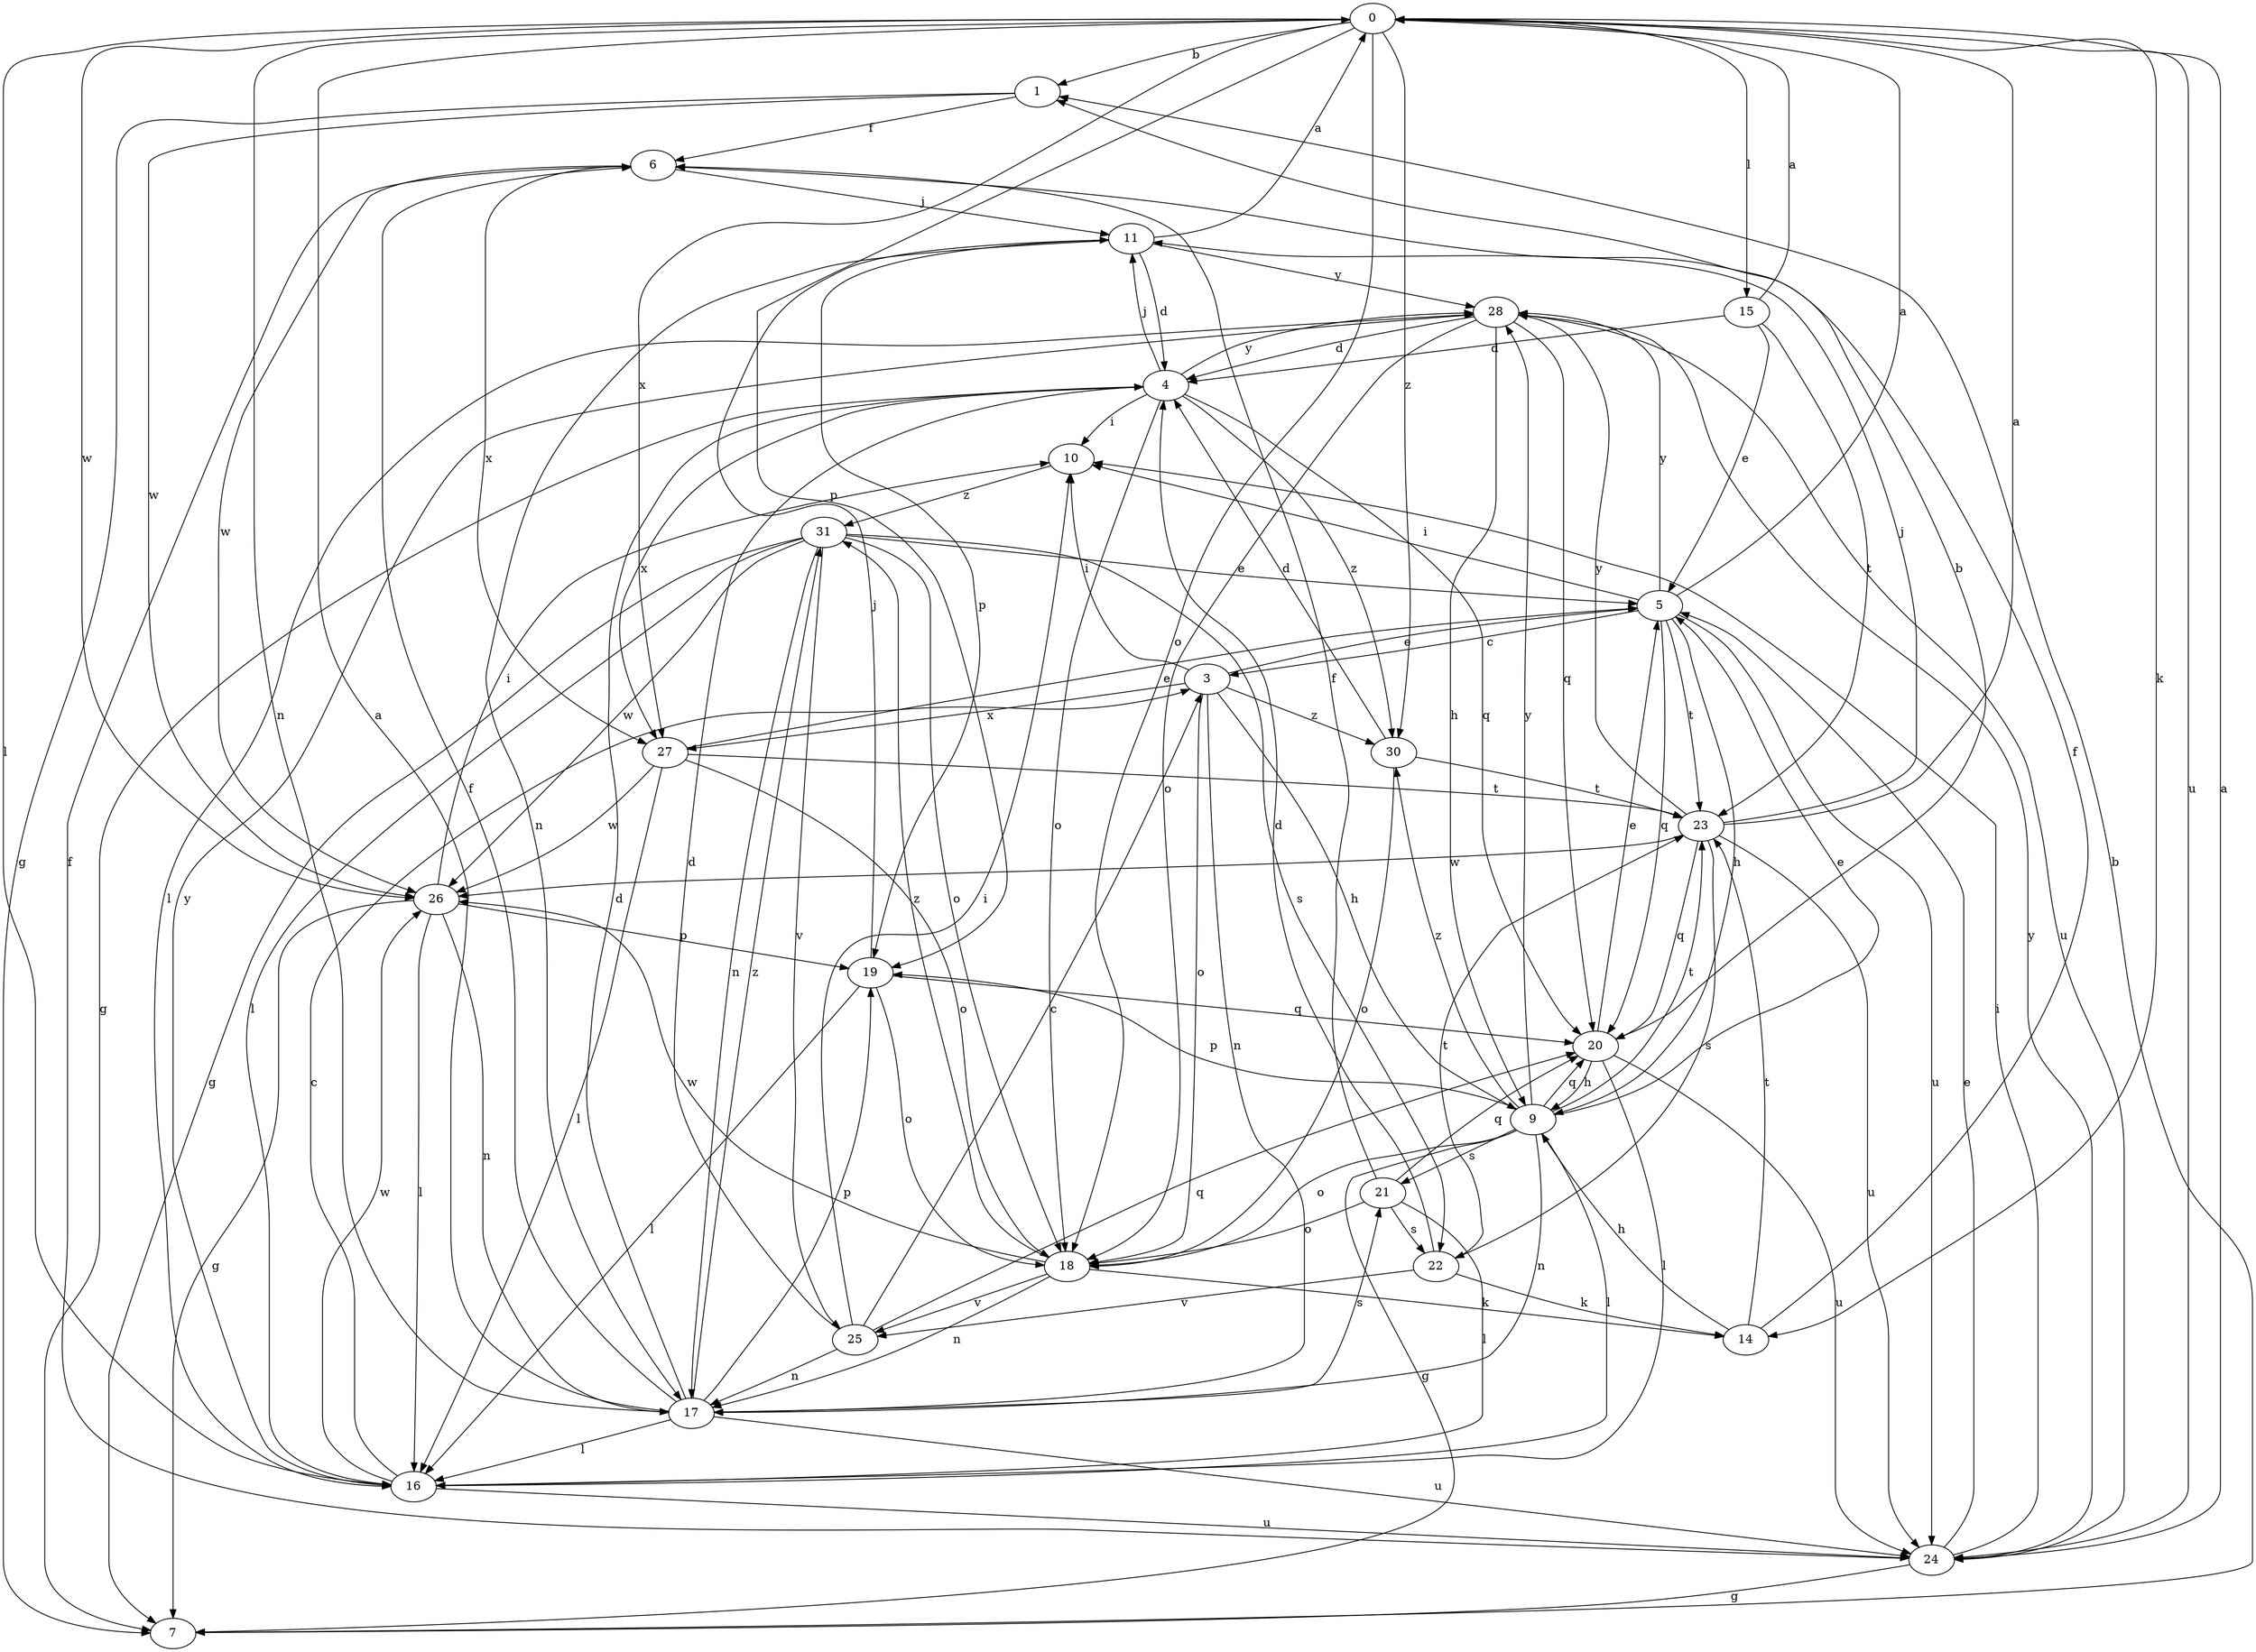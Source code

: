 strict digraph  {
0;
1;
3;
4;
5;
6;
7;
9;
10;
11;
14;
15;
16;
17;
18;
19;
20;
21;
22;
23;
24;
25;
26;
27;
28;
30;
31;
0 -> 1  [label=b];
0 -> 14  [label=k];
0 -> 15  [label=l];
0 -> 16  [label=l];
0 -> 17  [label=n];
0 -> 18  [label=o];
0 -> 19  [label=p];
0 -> 24  [label=u];
0 -> 26  [label=w];
0 -> 27  [label=x];
0 -> 30  [label=z];
1 -> 6  [label=f];
1 -> 7  [label=g];
1 -> 26  [label=w];
3 -> 5  [label=e];
3 -> 9  [label=h];
3 -> 10  [label=i];
3 -> 17  [label=n];
3 -> 18  [label=o];
3 -> 27  [label=x];
3 -> 30  [label=z];
4 -> 7  [label=g];
4 -> 10  [label=i];
4 -> 11  [label=j];
4 -> 18  [label=o];
4 -> 20  [label=q];
4 -> 27  [label=x];
4 -> 28  [label=y];
4 -> 30  [label=z];
5 -> 0  [label=a];
5 -> 3  [label=c];
5 -> 9  [label=h];
5 -> 10  [label=i];
5 -> 20  [label=q];
5 -> 23  [label=t];
5 -> 24  [label=u];
5 -> 28  [label=y];
6 -> 11  [label=j];
6 -> 26  [label=w];
6 -> 27  [label=x];
7 -> 1  [label=b];
9 -> 5  [label=e];
9 -> 7  [label=g];
9 -> 16  [label=l];
9 -> 17  [label=n];
9 -> 18  [label=o];
9 -> 19  [label=p];
9 -> 20  [label=q];
9 -> 21  [label=s];
9 -> 23  [label=t];
9 -> 28  [label=y];
9 -> 30  [label=z];
10 -> 31  [label=z];
11 -> 0  [label=a];
11 -> 4  [label=d];
11 -> 17  [label=n];
11 -> 19  [label=p];
11 -> 28  [label=y];
14 -> 6  [label=f];
14 -> 9  [label=h];
14 -> 23  [label=t];
15 -> 0  [label=a];
15 -> 4  [label=d];
15 -> 5  [label=e];
15 -> 23  [label=t];
16 -> 3  [label=c];
16 -> 24  [label=u];
16 -> 26  [label=w];
16 -> 28  [label=y];
17 -> 0  [label=a];
17 -> 4  [label=d];
17 -> 6  [label=f];
17 -> 16  [label=l];
17 -> 19  [label=p];
17 -> 21  [label=s];
17 -> 24  [label=u];
17 -> 31  [label=z];
18 -> 14  [label=k];
18 -> 17  [label=n];
18 -> 25  [label=v];
18 -> 26  [label=w];
18 -> 31  [label=z];
19 -> 11  [label=j];
19 -> 16  [label=l];
19 -> 18  [label=o];
19 -> 20  [label=q];
20 -> 1  [label=b];
20 -> 5  [label=e];
20 -> 9  [label=h];
20 -> 16  [label=l];
20 -> 24  [label=u];
21 -> 6  [label=f];
21 -> 16  [label=l];
21 -> 18  [label=o];
21 -> 20  [label=q];
21 -> 22  [label=s];
22 -> 4  [label=d];
22 -> 14  [label=k];
22 -> 23  [label=t];
22 -> 25  [label=v];
23 -> 0  [label=a];
23 -> 11  [label=j];
23 -> 20  [label=q];
23 -> 22  [label=s];
23 -> 24  [label=u];
23 -> 26  [label=w];
23 -> 28  [label=y];
24 -> 0  [label=a];
24 -> 5  [label=e];
24 -> 6  [label=f];
24 -> 7  [label=g];
24 -> 10  [label=i];
24 -> 28  [label=y];
25 -> 3  [label=c];
25 -> 4  [label=d];
25 -> 10  [label=i];
25 -> 17  [label=n];
25 -> 20  [label=q];
26 -> 7  [label=g];
26 -> 10  [label=i];
26 -> 16  [label=l];
26 -> 17  [label=n];
26 -> 19  [label=p];
27 -> 5  [label=e];
27 -> 16  [label=l];
27 -> 18  [label=o];
27 -> 23  [label=t];
27 -> 26  [label=w];
28 -> 4  [label=d];
28 -> 9  [label=h];
28 -> 16  [label=l];
28 -> 18  [label=o];
28 -> 20  [label=q];
28 -> 24  [label=u];
30 -> 4  [label=d];
30 -> 18  [label=o];
30 -> 23  [label=t];
31 -> 5  [label=e];
31 -> 7  [label=g];
31 -> 16  [label=l];
31 -> 17  [label=n];
31 -> 18  [label=o];
31 -> 22  [label=s];
31 -> 25  [label=v];
31 -> 26  [label=w];
}
